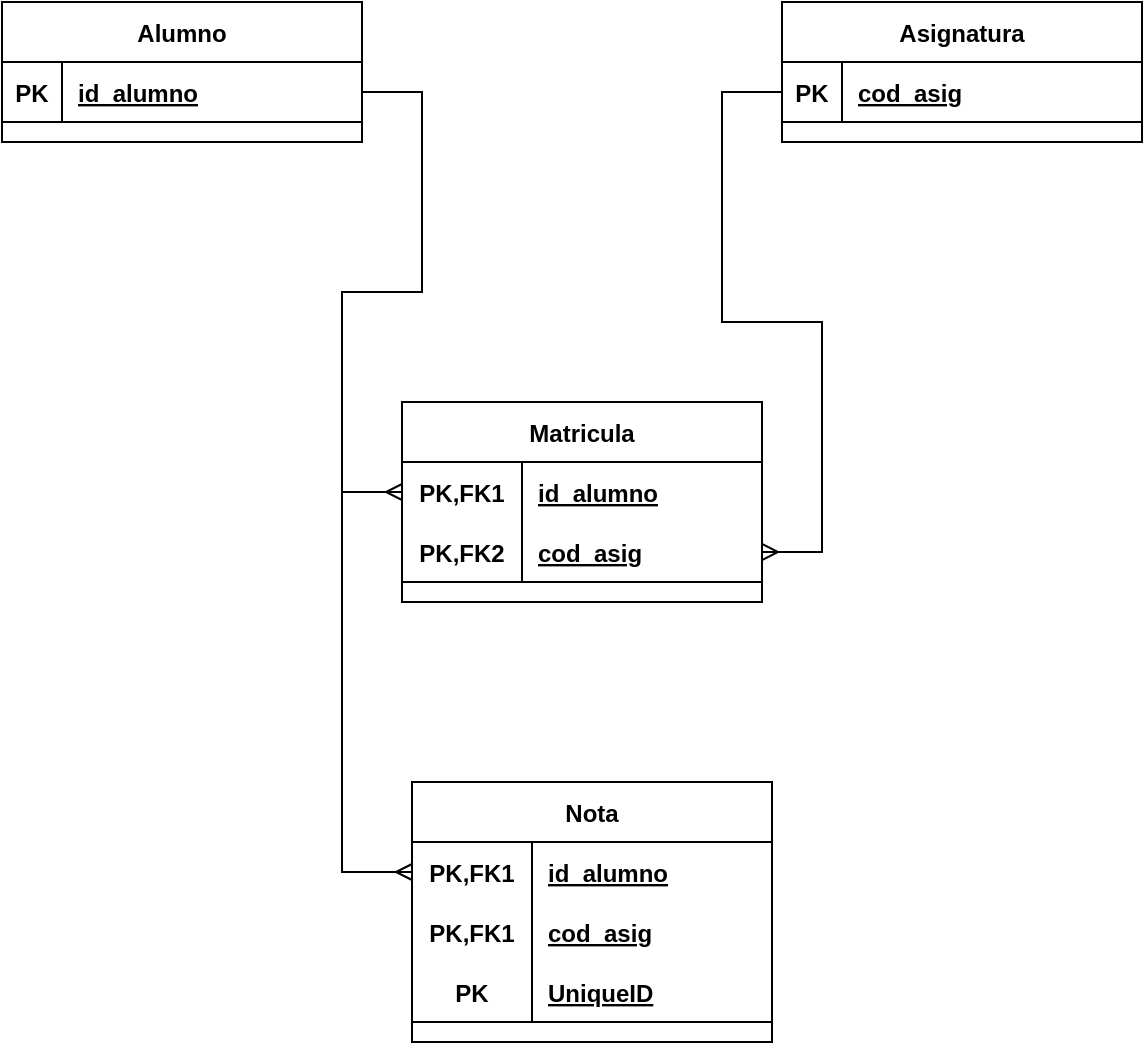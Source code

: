<mxfile version="16.5.1" type="device"><diagram id="R2lEEEUBdFMjLlhIrx00" name="Page-1"><mxGraphModel dx="1102" dy="685" grid="1" gridSize="10" guides="1" tooltips="1" connect="1" arrows="1" fold="1" page="1" pageScale="1" pageWidth="850" pageHeight="1100" math="0" shadow="0" extFonts="Permanent Marker^https://fonts.googleapis.com/css?family=Permanent+Marker"><root><mxCell id="0"/><mxCell id="1" parent="0"/><mxCell id="W4_oqPNlLWmPcB5Nm3nQ-1" value="Asignatura" style="shape=table;startSize=30;container=1;collapsible=1;childLayout=tableLayout;fixedRows=1;rowLines=0;fontStyle=1;align=center;resizeLast=1;" vertex="1" parent="1"><mxGeometry x="520" y="70" width="180" height="70" as="geometry"/></mxCell><mxCell id="W4_oqPNlLWmPcB5Nm3nQ-2" value="" style="shape=tableRow;horizontal=0;startSize=0;swimlaneHead=0;swimlaneBody=0;fillColor=none;collapsible=0;dropTarget=0;points=[[0,0.5],[1,0.5]];portConstraint=eastwest;top=0;left=0;right=0;bottom=1;" vertex="1" parent="W4_oqPNlLWmPcB5Nm3nQ-1"><mxGeometry y="30" width="180" height="30" as="geometry"/></mxCell><mxCell id="W4_oqPNlLWmPcB5Nm3nQ-3" value="PK" style="shape=partialRectangle;connectable=0;fillColor=none;top=0;left=0;bottom=0;right=0;fontStyle=1;overflow=hidden;" vertex="1" parent="W4_oqPNlLWmPcB5Nm3nQ-2"><mxGeometry width="30" height="30" as="geometry"><mxRectangle width="30" height="30" as="alternateBounds"/></mxGeometry></mxCell><mxCell id="W4_oqPNlLWmPcB5Nm3nQ-4" value="cod_asig" style="shape=partialRectangle;connectable=0;fillColor=none;top=0;left=0;bottom=0;right=0;align=left;spacingLeft=6;fontStyle=5;overflow=hidden;" vertex="1" parent="W4_oqPNlLWmPcB5Nm3nQ-2"><mxGeometry x="30" width="150" height="30" as="geometry"><mxRectangle width="150" height="30" as="alternateBounds"/></mxGeometry></mxCell><mxCell id="W4_oqPNlLWmPcB5Nm3nQ-14" value="Alumno" style="shape=table;startSize=30;container=1;collapsible=1;childLayout=tableLayout;fixedRows=1;rowLines=0;fontStyle=1;align=center;resizeLast=1;" vertex="1" parent="1"><mxGeometry x="130" y="70" width="180" height="70" as="geometry"/></mxCell><mxCell id="W4_oqPNlLWmPcB5Nm3nQ-15" value="" style="shape=tableRow;horizontal=0;startSize=0;swimlaneHead=0;swimlaneBody=0;fillColor=none;collapsible=0;dropTarget=0;points=[[0,0.5],[1,0.5]];portConstraint=eastwest;top=0;left=0;right=0;bottom=1;" vertex="1" parent="W4_oqPNlLWmPcB5Nm3nQ-14"><mxGeometry y="30" width="180" height="30" as="geometry"/></mxCell><mxCell id="W4_oqPNlLWmPcB5Nm3nQ-16" value="PK" style="shape=partialRectangle;connectable=0;fillColor=none;top=0;left=0;bottom=0;right=0;fontStyle=1;overflow=hidden;" vertex="1" parent="W4_oqPNlLWmPcB5Nm3nQ-15"><mxGeometry width="30" height="30" as="geometry"><mxRectangle width="30" height="30" as="alternateBounds"/></mxGeometry></mxCell><mxCell id="W4_oqPNlLWmPcB5Nm3nQ-17" value="id_alumno" style="shape=partialRectangle;connectable=0;fillColor=none;top=0;left=0;bottom=0;right=0;align=left;spacingLeft=6;fontStyle=5;overflow=hidden;" vertex="1" parent="W4_oqPNlLWmPcB5Nm3nQ-15"><mxGeometry x="30" width="150" height="30" as="geometry"><mxRectangle width="150" height="30" as="alternateBounds"/></mxGeometry></mxCell><mxCell id="W4_oqPNlLWmPcB5Nm3nQ-27" value="Matricula" style="shape=table;startSize=30;container=1;collapsible=1;childLayout=tableLayout;fixedRows=1;rowLines=0;fontStyle=1;align=center;resizeLast=1;" vertex="1" parent="1"><mxGeometry x="330" y="270" width="180" height="100" as="geometry"/></mxCell><mxCell id="W4_oqPNlLWmPcB5Nm3nQ-28" value="" style="shape=tableRow;horizontal=0;startSize=0;swimlaneHead=0;swimlaneBody=0;fillColor=none;collapsible=0;dropTarget=0;points=[[0,0.5],[1,0.5]];portConstraint=eastwest;top=0;left=0;right=0;bottom=0;" vertex="1" parent="W4_oqPNlLWmPcB5Nm3nQ-27"><mxGeometry y="30" width="180" height="30" as="geometry"/></mxCell><mxCell id="W4_oqPNlLWmPcB5Nm3nQ-29" value="PK,FK1" style="shape=partialRectangle;connectable=0;fillColor=none;top=0;left=0;bottom=0;right=0;fontStyle=1;overflow=hidden;" vertex="1" parent="W4_oqPNlLWmPcB5Nm3nQ-28"><mxGeometry width="60" height="30" as="geometry"><mxRectangle width="60" height="30" as="alternateBounds"/></mxGeometry></mxCell><mxCell id="W4_oqPNlLWmPcB5Nm3nQ-30" value="id_alumno" style="shape=partialRectangle;connectable=0;fillColor=none;top=0;left=0;bottom=0;right=0;align=left;spacingLeft=6;fontStyle=5;overflow=hidden;" vertex="1" parent="W4_oqPNlLWmPcB5Nm3nQ-28"><mxGeometry x="60" width="120" height="30" as="geometry"><mxRectangle width="120" height="30" as="alternateBounds"/></mxGeometry></mxCell><mxCell id="W4_oqPNlLWmPcB5Nm3nQ-31" value="" style="shape=tableRow;horizontal=0;startSize=0;swimlaneHead=0;swimlaneBody=0;fillColor=none;collapsible=0;dropTarget=0;points=[[0,0.5],[1,0.5]];portConstraint=eastwest;top=0;left=0;right=0;bottom=1;" vertex="1" parent="W4_oqPNlLWmPcB5Nm3nQ-27"><mxGeometry y="60" width="180" height="30" as="geometry"/></mxCell><mxCell id="W4_oqPNlLWmPcB5Nm3nQ-32" value="PK,FK2" style="shape=partialRectangle;connectable=0;fillColor=none;top=0;left=0;bottom=0;right=0;fontStyle=1;overflow=hidden;" vertex="1" parent="W4_oqPNlLWmPcB5Nm3nQ-31"><mxGeometry width="60" height="30" as="geometry"><mxRectangle width="60" height="30" as="alternateBounds"/></mxGeometry></mxCell><mxCell id="W4_oqPNlLWmPcB5Nm3nQ-33" value="cod_asig" style="shape=partialRectangle;connectable=0;fillColor=none;top=0;left=0;bottom=0;right=0;align=left;spacingLeft=6;fontStyle=5;overflow=hidden;" vertex="1" parent="W4_oqPNlLWmPcB5Nm3nQ-31"><mxGeometry x="60" width="120" height="30" as="geometry"><mxRectangle width="120" height="30" as="alternateBounds"/></mxGeometry></mxCell><mxCell id="W4_oqPNlLWmPcB5Nm3nQ-40" value="" style="edgeStyle=entityRelationEdgeStyle;fontSize=12;html=1;endArrow=ERmany;rounded=0;entryX=1;entryY=0.5;entryDx=0;entryDy=0;exitX=0;exitY=0.5;exitDx=0;exitDy=0;" edge="1" parent="1" source="W4_oqPNlLWmPcB5Nm3nQ-2" target="W4_oqPNlLWmPcB5Nm3nQ-31"><mxGeometry width="100" height="100" relative="1" as="geometry"><mxPoint x="540" y="200" as="sourcePoint"/><mxPoint x="470" y="300" as="targetPoint"/></mxGeometry></mxCell><mxCell id="W4_oqPNlLWmPcB5Nm3nQ-41" value="" style="edgeStyle=entityRelationEdgeStyle;fontSize=12;html=1;endArrow=ERmany;rounded=0;entryX=0;entryY=0.5;entryDx=0;entryDy=0;exitX=1;exitY=0.5;exitDx=0;exitDy=0;" edge="1" parent="1" source="W4_oqPNlLWmPcB5Nm3nQ-15" target="W4_oqPNlLWmPcB5Nm3nQ-28"><mxGeometry width="100" height="100" relative="1" as="geometry"><mxPoint x="370" y="400" as="sourcePoint"/><mxPoint x="470" y="300" as="targetPoint"/></mxGeometry></mxCell><mxCell id="W4_oqPNlLWmPcB5Nm3nQ-42" value="Nota" style="shape=table;startSize=30;container=1;collapsible=1;childLayout=tableLayout;fixedRows=1;rowLines=0;fontStyle=1;align=center;resizeLast=1;" vertex="1" parent="1"><mxGeometry x="335" y="460" width="180" height="130" as="geometry"/></mxCell><mxCell id="W4_oqPNlLWmPcB5Nm3nQ-43" value="" style="shape=tableRow;horizontal=0;startSize=0;swimlaneHead=0;swimlaneBody=0;fillColor=none;collapsible=0;dropTarget=0;points=[[0,0.5],[1,0.5]];portConstraint=eastwest;top=0;left=0;right=0;bottom=0;" vertex="1" parent="W4_oqPNlLWmPcB5Nm3nQ-42"><mxGeometry y="30" width="180" height="30" as="geometry"/></mxCell><mxCell id="W4_oqPNlLWmPcB5Nm3nQ-44" value="PK,FK1" style="shape=partialRectangle;connectable=0;fillColor=none;top=0;left=0;bottom=0;right=0;fontStyle=1;overflow=hidden;" vertex="1" parent="W4_oqPNlLWmPcB5Nm3nQ-43"><mxGeometry width="60" height="30" as="geometry"><mxRectangle width="60" height="30" as="alternateBounds"/></mxGeometry></mxCell><mxCell id="W4_oqPNlLWmPcB5Nm3nQ-45" value="id_alumno" style="shape=partialRectangle;connectable=0;fillColor=none;top=0;left=0;bottom=0;right=0;align=left;spacingLeft=6;fontStyle=5;overflow=hidden;" vertex="1" parent="W4_oqPNlLWmPcB5Nm3nQ-43"><mxGeometry x="60" width="120" height="30" as="geometry"><mxRectangle width="120" height="30" as="alternateBounds"/></mxGeometry></mxCell><mxCell id="W4_oqPNlLWmPcB5Nm3nQ-46" value="" style="shape=tableRow;horizontal=0;startSize=0;swimlaneHead=0;swimlaneBody=0;fillColor=none;collapsible=0;dropTarget=0;points=[[0,0.5],[1,0.5]];portConstraint=eastwest;top=0;left=0;right=0;bottom=1;strokeColor=none;" vertex="1" parent="W4_oqPNlLWmPcB5Nm3nQ-42"><mxGeometry y="60" width="180" height="30" as="geometry"/></mxCell><mxCell id="W4_oqPNlLWmPcB5Nm3nQ-47" value="PK,FK1" style="shape=partialRectangle;connectable=0;fillColor=none;top=0;left=0;bottom=0;right=0;fontStyle=1;overflow=hidden;" vertex="1" parent="W4_oqPNlLWmPcB5Nm3nQ-46"><mxGeometry width="60" height="30" as="geometry"><mxRectangle width="60" height="30" as="alternateBounds"/></mxGeometry></mxCell><mxCell id="W4_oqPNlLWmPcB5Nm3nQ-48" value="cod_asig" style="shape=partialRectangle;connectable=0;fillColor=none;top=0;left=0;bottom=0;right=0;align=left;spacingLeft=6;fontStyle=5;overflow=hidden;" vertex="1" parent="W4_oqPNlLWmPcB5Nm3nQ-46"><mxGeometry x="60" width="120" height="30" as="geometry"><mxRectangle width="120" height="30" as="alternateBounds"/></mxGeometry></mxCell><mxCell id="W4_oqPNlLWmPcB5Nm3nQ-56" value="" style="shape=tableRow;horizontal=0;startSize=0;swimlaneHead=0;swimlaneBody=0;fillColor=none;collapsible=0;dropTarget=0;points=[[0,0.5],[1,0.5]];portConstraint=eastwest;top=0;left=0;right=0;bottom=1;strokeColor=default;" vertex="1" parent="W4_oqPNlLWmPcB5Nm3nQ-42"><mxGeometry y="90" width="180" height="30" as="geometry"/></mxCell><mxCell id="W4_oqPNlLWmPcB5Nm3nQ-57" value="PK" style="shape=partialRectangle;connectable=0;fillColor=none;top=0;left=0;bottom=0;right=0;fontStyle=1;overflow=hidden;" vertex="1" parent="W4_oqPNlLWmPcB5Nm3nQ-56"><mxGeometry width="60" height="30" as="geometry"><mxRectangle width="60" height="30" as="alternateBounds"/></mxGeometry></mxCell><mxCell id="W4_oqPNlLWmPcB5Nm3nQ-58" value="UniqueID" style="shape=partialRectangle;connectable=0;fillColor=none;top=0;left=0;bottom=0;right=0;align=left;spacingLeft=6;fontStyle=5;overflow=hidden;" vertex="1" parent="W4_oqPNlLWmPcB5Nm3nQ-56"><mxGeometry x="60" width="120" height="30" as="geometry"><mxRectangle width="120" height="30" as="alternateBounds"/></mxGeometry></mxCell><mxCell id="W4_oqPNlLWmPcB5Nm3nQ-59" value="" style="edgeStyle=elbowEdgeStyle;fontSize=12;html=1;endArrow=ERmany;rounded=0;entryX=0;entryY=0.5;entryDx=0;entryDy=0;exitX=0;exitY=0.5;exitDx=0;exitDy=0;" edge="1" parent="1" source="W4_oqPNlLWmPcB5Nm3nQ-28" target="W4_oqPNlLWmPcB5Nm3nQ-43"><mxGeometry width="100" height="100" relative="1" as="geometry"><mxPoint x="370" y="500" as="sourcePoint"/><mxPoint x="470" y="400" as="targetPoint"/><Array as="points"><mxPoint x="300" y="410"/></Array></mxGeometry></mxCell></root></mxGraphModel></diagram></mxfile>